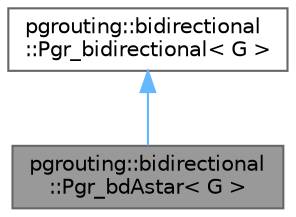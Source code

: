 digraph "pgrouting::bidirectional::Pgr_bdAstar&lt; G &gt;"
{
 // LATEX_PDF_SIZE
  bgcolor="transparent";
  edge [fontname=Helvetica,fontsize=10,labelfontname=Helvetica,labelfontsize=10];
  node [fontname=Helvetica,fontsize=10,shape=box,height=0.2,width=0.4];
  Node1 [id="Node000001",label="pgrouting::bidirectional\l::Pgr_bdAstar\< G \>",height=0.2,width=0.4,color="gray40", fillcolor="grey60", style="filled", fontcolor="black",tooltip=" "];
  Node2 -> Node1 [id="edge1_Node000001_Node000002",dir="back",color="steelblue1",style="solid",tooltip=" "];
  Node2 [id="Node000002",label="pgrouting::bidirectional\l::Pgr_bidirectional\< G \>",height=0.2,width=0.4,color="gray40", fillcolor="white", style="filled",URL="$classpgrouting_1_1bidirectional_1_1Pgr__bidirectional.html",tooltip=" "];
}
